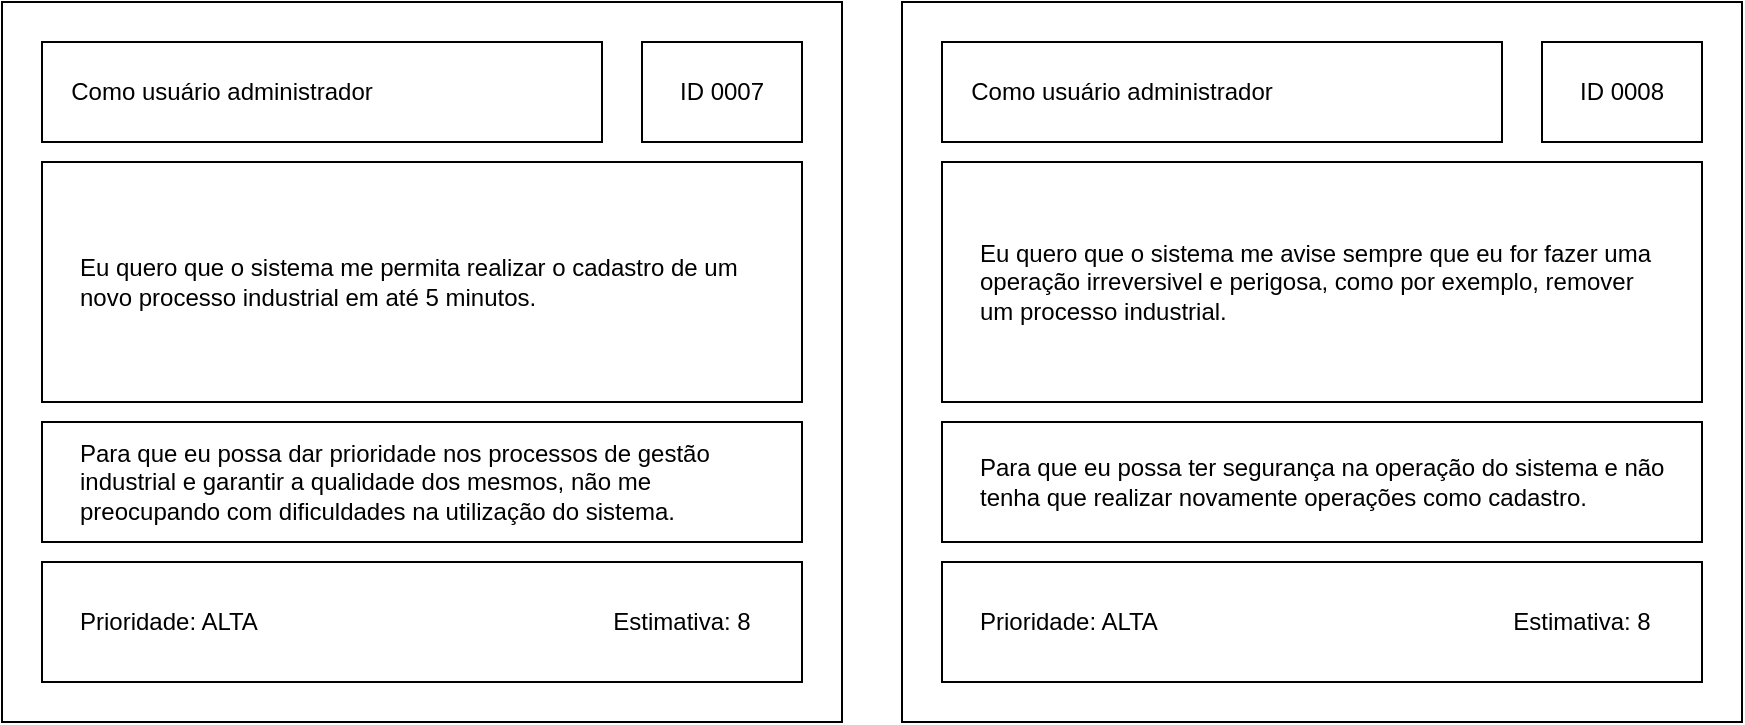 <mxfile version="14.4.3" type="device"><diagram id="Y2dY6pVj6eskUl1Qb5Ph" name="Página-1"><mxGraphModel dx="1422" dy="822" grid="1" gridSize="10" guides="1" tooltips="1" connect="1" arrows="1" fold="1" page="1" pageScale="1" pageWidth="827" pageHeight="1169" math="0" shadow="0"><root><mxCell id="0"/><mxCell id="1" parent="0"/><mxCell id="jgaJscuF3KKtH_87hPVX-1" value="" style="rounded=0;whiteSpace=wrap;html=1;" parent="1" vertex="1"><mxGeometry x="200" y="160" width="420" height="360" as="geometry"/></mxCell><mxCell id="jgaJscuF3KKtH_87hPVX-3" value="" style="rounded=0;whiteSpace=wrap;html=1;" parent="1" vertex="1"><mxGeometry x="220" y="180" width="280" height="50" as="geometry"/></mxCell><mxCell id="jgaJscuF3KKtH_87hPVX-4" value="" style="rounded=0;whiteSpace=wrap;html=1;" parent="1" vertex="1"><mxGeometry x="520" y="180" width="80" height="50" as="geometry"/></mxCell><mxCell id="jgaJscuF3KKtH_87hPVX-5" value="Como usuário administrador" style="text;html=1;strokeColor=none;fillColor=none;align=center;verticalAlign=middle;whiteSpace=wrap;rounded=0;" parent="1" vertex="1"><mxGeometry x="230" y="195" width="160" height="20" as="geometry"/></mxCell><mxCell id="jgaJscuF3KKtH_87hPVX-6" value="ID 0007" style="text;html=1;strokeColor=none;fillColor=none;align=center;verticalAlign=middle;whiteSpace=wrap;rounded=0;" parent="1" vertex="1"><mxGeometry x="530" y="195" width="60" height="20" as="geometry"/></mxCell><mxCell id="jgaJscuF3KKtH_87hPVX-7" value="Eu quero que o sistema me permita realizar o cadastro de um novo processo industrial em até 5 minutos." style="rounded=0;whiteSpace=wrap;html=1;align=left;spacingLeft=17;spacingRight=17;" parent="1" vertex="1"><mxGeometry x="220" y="240" width="380" height="120" as="geometry"/></mxCell><mxCell id="jgaJscuF3KKtH_87hPVX-9" value="Para que eu possa dar prioridade nos processos de gestão industrial e garantir a qualidade dos mesmos, não me preocupando com dificuldades na utilização do sistema." style="rounded=0;whiteSpace=wrap;html=1;align=left;spacingLeft=17;spacingRight=17;" parent="1" vertex="1"><mxGeometry x="220" y="370" width="380" height="60" as="geometry"/></mxCell><mxCell id="jgaJscuF3KKtH_87hPVX-10" value="Prioridade: ALTA" style="rounded=0;whiteSpace=wrap;html=1;align=left;spacingLeft=17;spacingRight=17;" parent="1" vertex="1"><mxGeometry x="220" y="440" width="380" height="60" as="geometry"/></mxCell><mxCell id="jgaJscuF3KKtH_87hPVX-11" value="Estimativa: 8" style="text;html=1;strokeColor=none;fillColor=none;align=center;verticalAlign=middle;whiteSpace=wrap;rounded=0;" parent="1" vertex="1"><mxGeometry x="500" y="460" width="80" height="20" as="geometry"/></mxCell><mxCell id="jgaJscuF3KKtH_87hPVX-12" value="" style="rounded=0;whiteSpace=wrap;html=1;" parent="1" vertex="1"><mxGeometry x="650" y="160" width="420" height="360" as="geometry"/></mxCell><mxCell id="jgaJscuF3KKtH_87hPVX-13" value="" style="rounded=0;whiteSpace=wrap;html=1;" parent="1" vertex="1"><mxGeometry x="670" y="180" width="280" height="50" as="geometry"/></mxCell><mxCell id="jgaJscuF3KKtH_87hPVX-14" value="" style="rounded=0;whiteSpace=wrap;html=1;" parent="1" vertex="1"><mxGeometry x="970" y="180" width="80" height="50" as="geometry"/></mxCell><mxCell id="jgaJscuF3KKtH_87hPVX-15" value="Como usuário administrador" style="text;html=1;strokeColor=none;fillColor=none;align=center;verticalAlign=middle;whiteSpace=wrap;rounded=0;" parent="1" vertex="1"><mxGeometry x="680" y="195" width="160" height="20" as="geometry"/></mxCell><mxCell id="jgaJscuF3KKtH_87hPVX-16" value="ID 0008" style="text;html=1;strokeColor=none;fillColor=none;align=center;verticalAlign=middle;whiteSpace=wrap;rounded=0;" parent="1" vertex="1"><mxGeometry x="980" y="195" width="60" height="20" as="geometry"/></mxCell><mxCell id="jgaJscuF3KKtH_87hPVX-17" value="Eu quero que o sistema me avise sempre que eu for fazer uma operação irreversivel e perigosa, como por exemplo, remover um processo industrial.&amp;nbsp;" style="rounded=0;whiteSpace=wrap;html=1;align=left;spacingLeft=17;spacingRight=17;" parent="1" vertex="1"><mxGeometry x="670" y="240" width="380" height="120" as="geometry"/></mxCell><mxCell id="jgaJscuF3KKtH_87hPVX-18" value="Para que eu possa ter segurança na operação do sistema e não tenha que realizar novamente operações como cadastro." style="rounded=0;whiteSpace=wrap;html=1;align=left;spacingLeft=17;spacingRight=17;" parent="1" vertex="1"><mxGeometry x="670" y="370" width="380" height="60" as="geometry"/></mxCell><mxCell id="jgaJscuF3KKtH_87hPVX-19" value="Prioridade: ALTA" style="rounded=0;whiteSpace=wrap;html=1;align=left;spacingLeft=17;spacingRight=17;" parent="1" vertex="1"><mxGeometry x="670" y="440" width="380" height="60" as="geometry"/></mxCell><mxCell id="jgaJscuF3KKtH_87hPVX-20" value="Estimativa: 8" style="text;html=1;strokeColor=none;fillColor=none;align=center;verticalAlign=middle;whiteSpace=wrap;rounded=0;" parent="1" vertex="1"><mxGeometry x="950" y="460" width="80" height="20" as="geometry"/></mxCell></root></mxGraphModel></diagram></mxfile>